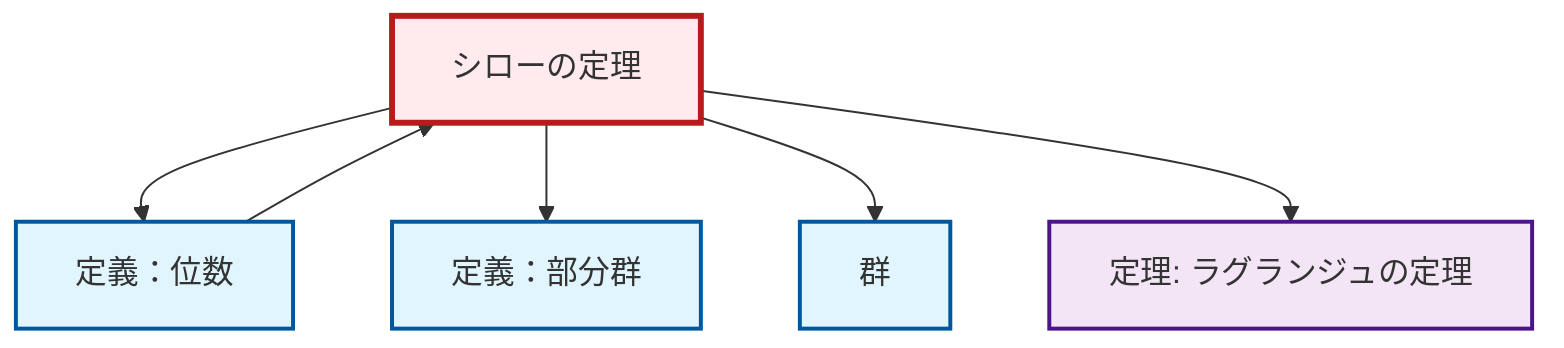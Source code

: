 graph TD
    classDef definition fill:#e1f5fe,stroke:#01579b,stroke-width:2px
    classDef theorem fill:#f3e5f5,stroke:#4a148c,stroke-width:2px
    classDef axiom fill:#fff3e0,stroke:#e65100,stroke-width:2px
    classDef example fill:#e8f5e9,stroke:#1b5e20,stroke-width:2px
    classDef current fill:#ffebee,stroke:#b71c1c,stroke-width:3px
    def-group["群"]:::definition
    thm-lagrange["定理: ラグランジュの定理"]:::theorem
    def-subgroup["定義：部分群"]:::definition
    thm-sylow["シローの定理"]:::theorem
    def-order["定義：位数"]:::definition
    thm-sylow --> def-order
    thm-sylow --> def-subgroup
    thm-sylow --> def-group
    thm-sylow --> thm-lagrange
    def-order --> thm-sylow
    class thm-sylow current